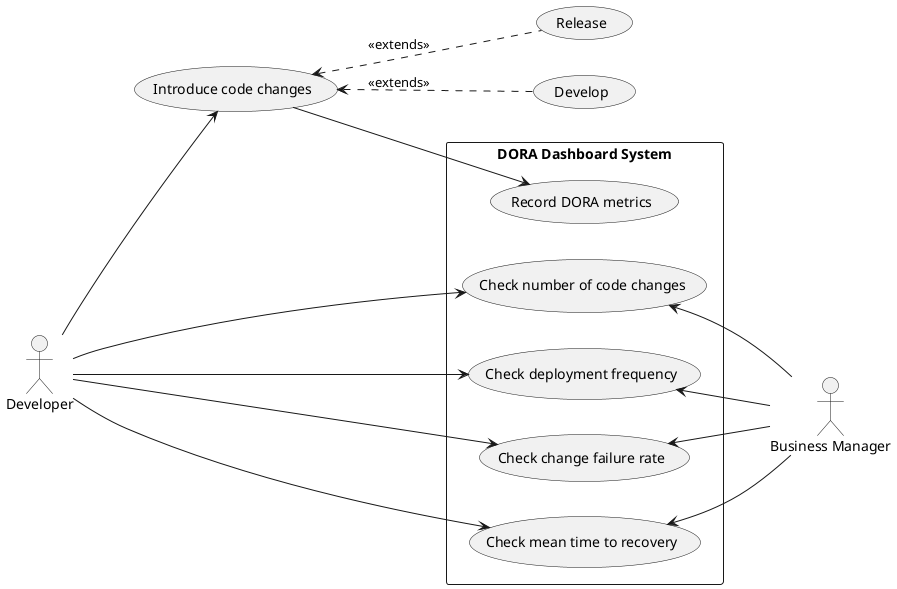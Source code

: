 @startuml
'https://plantuml.com/use-case-diagram

:Developer: as Dev
:Business Manager: as DM

rectangle "DORA Dashboard System" {
    left to right direction

    (Check number of code changes) as (checks-changes)
    Dev --> (checks-changes)
    (checks-changes) <-- DM

    (Check deployment frequency) as (checks-deploys)
    Dev --> (checks-deploys)
    (checks-deploys) <-- DM

    (Check change failure rate) as (checks-failures)
    Dev --> (checks-failures)
    (checks-failures) <-- DM

    (Check mean time to recovery) as (checks-recovery-time)
    Dev --> (checks-recovery-time)
    (checks-recovery-time) <-- DM

    (Record DORA metrics) as (record)
}

together {
    (Introduce code changes) as (make-changes)
    Dev --> (make-changes)

    (make-changes) <.. (Develop) : <<extends>>
    (make-changes) <.. (Release) : <<extends>>

    (make-changes) --> (record)
}
@enduml